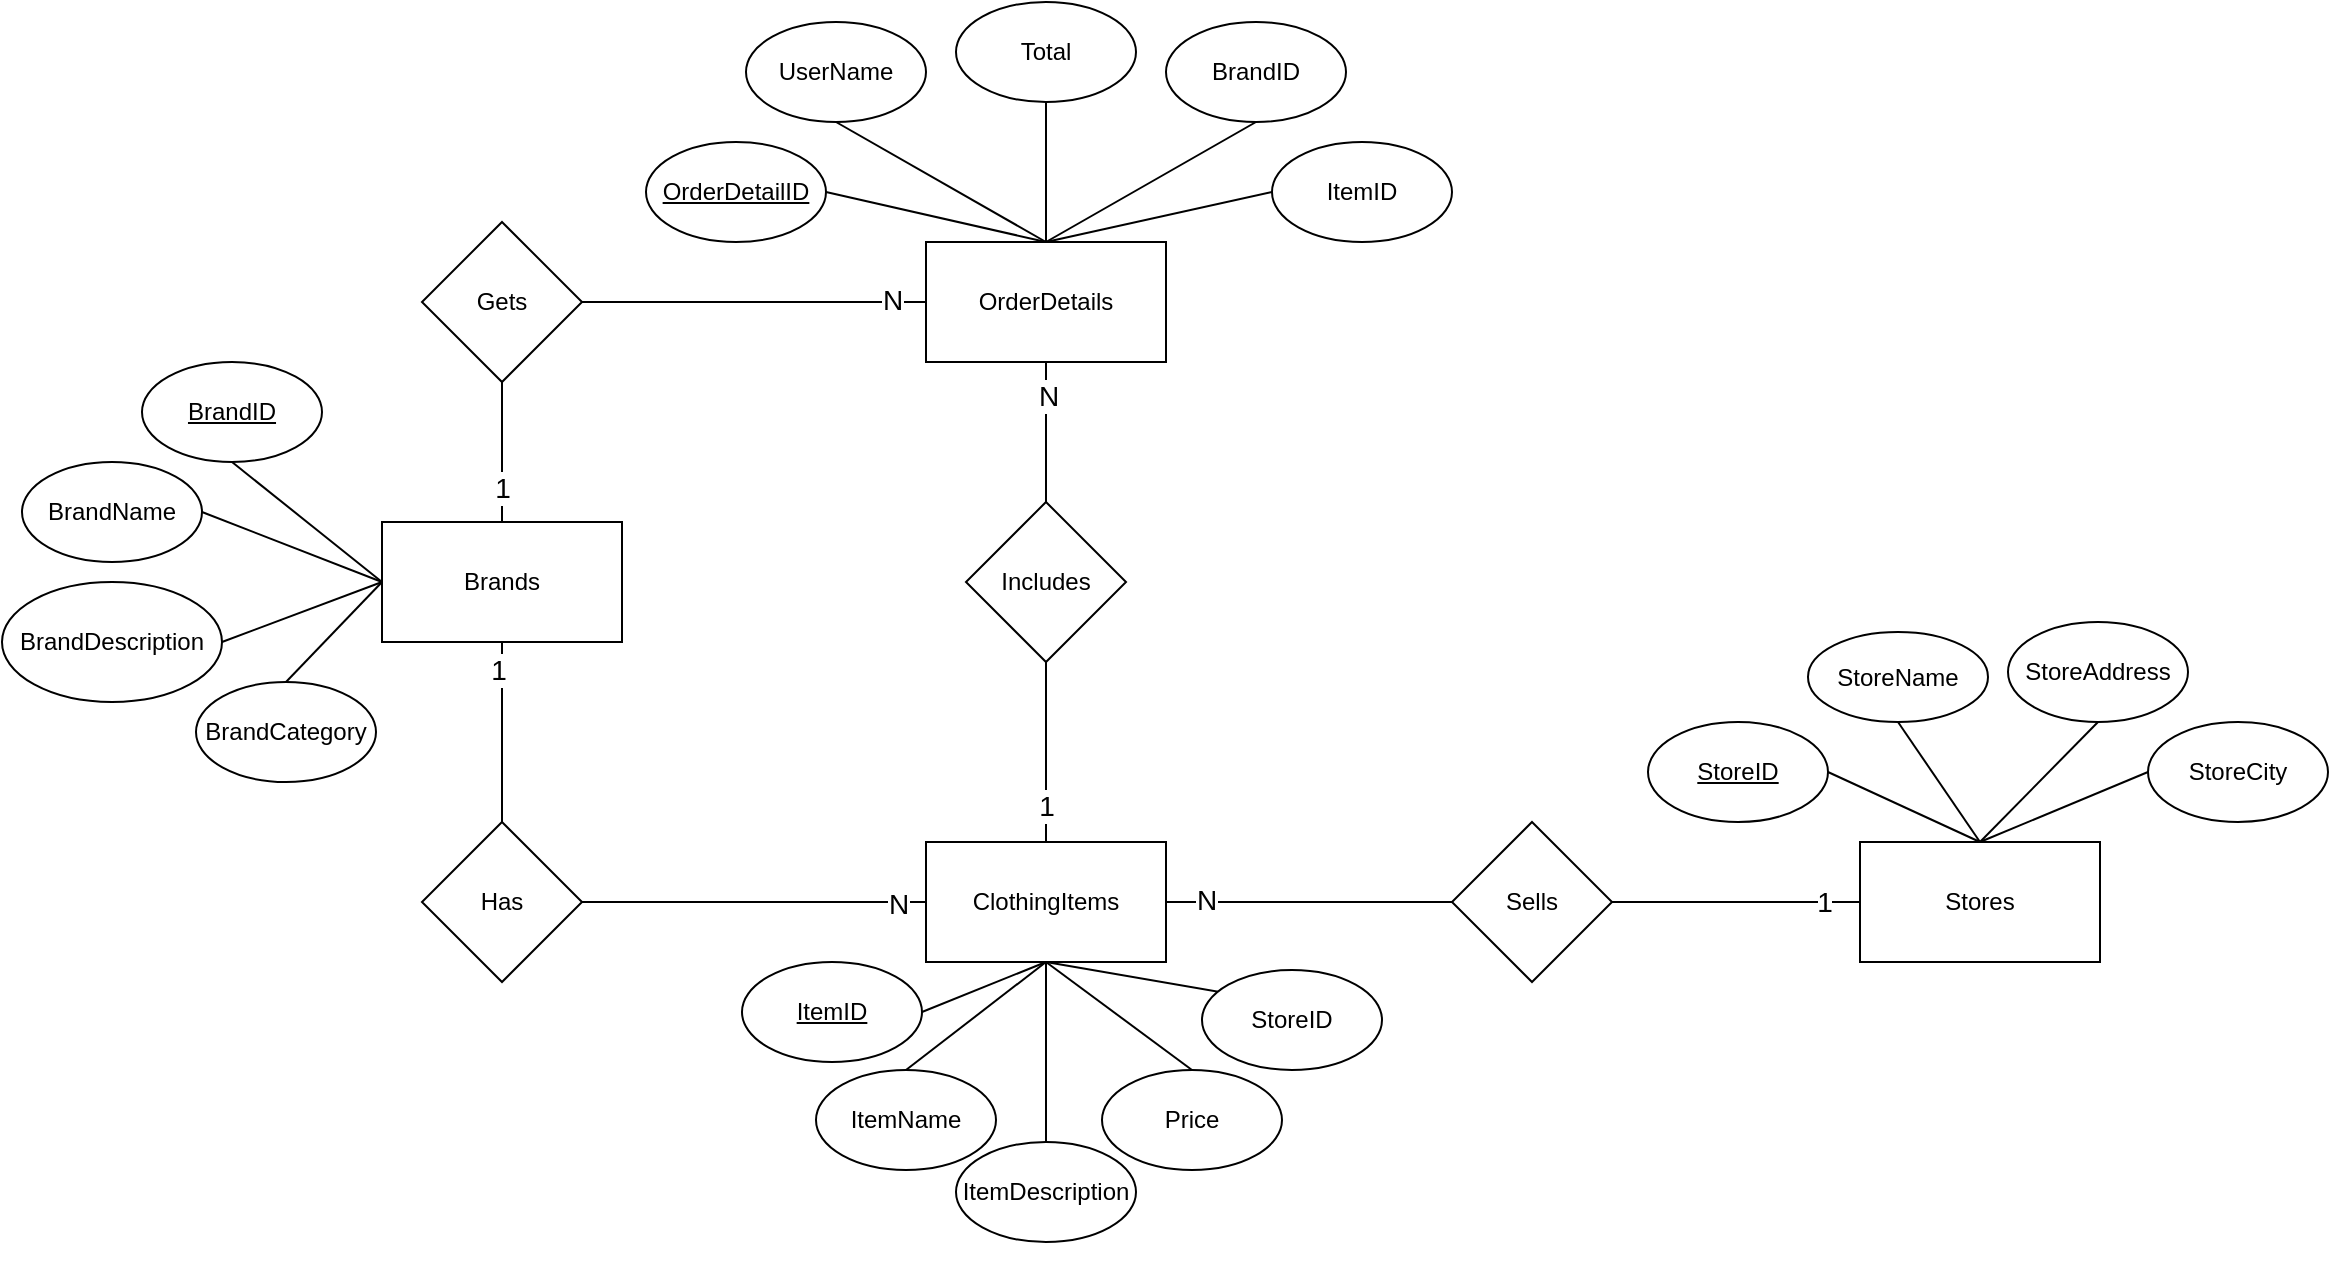 <mxfile version="21.1.5" type="device">
  <diagram id="R2lEEEUBdFMjLlhIrx00" name="Page-1">
    <mxGraphModel dx="2524" dy="1814" grid="1" gridSize="10" guides="1" tooltips="1" connect="1" arrows="1" fold="1" page="1" pageScale="1" pageWidth="850" pageHeight="1100" math="0" shadow="0" extFonts="Permanent Marker^https://fonts.googleapis.com/css?family=Permanent+Marker">
      <root>
        <mxCell id="0" />
        <mxCell id="1" parent="0" />
        <mxCell id="yi3LNq6UX8K5NBdRygYQ-1" value="Brands" style="rounded=0;whiteSpace=wrap;html=1;" parent="1" vertex="1">
          <mxGeometry x="-110" y="-450" width="120" height="60" as="geometry" />
        </mxCell>
        <mxCell id="yi3LNq6UX8K5NBdRygYQ-2" value="Stores" style="rounded=0;whiteSpace=wrap;html=1;" parent="1" vertex="1">
          <mxGeometry x="629" y="-290" width="120" height="60" as="geometry" />
        </mxCell>
        <mxCell id="yi3LNq6UX8K5NBdRygYQ-3" value="ClothingItems" style="rounded=0;whiteSpace=wrap;html=1;" parent="1" vertex="1">
          <mxGeometry x="162" y="-290" width="120" height="60" as="geometry" />
        </mxCell>
        <mxCell id="yi3LNq6UX8K5NBdRygYQ-4" value="OrderDetails" style="rounded=0;whiteSpace=wrap;html=1;" parent="1" vertex="1">
          <mxGeometry x="162" y="-590" width="120" height="60" as="geometry" />
        </mxCell>
        <mxCell id="yi3LNq6UX8K5NBdRygYQ-10" value="Has" style="rhombus;whiteSpace=wrap;html=1;" parent="1" vertex="1">
          <mxGeometry x="-90" y="-300" width="80" height="80" as="geometry" />
        </mxCell>
        <mxCell id="yi3LNq6UX8K5NBdRygYQ-11" value="Gets" style="rhombus;whiteSpace=wrap;html=1;" parent="1" vertex="1">
          <mxGeometry x="-90" y="-600" width="80" height="80" as="geometry" />
        </mxCell>
        <mxCell id="yi3LNq6UX8K5NBdRygYQ-14" value="" style="endArrow=none;html=1;rounded=0;entryX=0;entryY=0.5;entryDx=0;entryDy=0;exitX=1;exitY=0.5;exitDx=0;exitDy=0;" parent="1" source="yi3LNq6UX8K5NBdRygYQ-11" target="yi3LNq6UX8K5NBdRygYQ-4" edge="1">
          <mxGeometry width="50" height="50" relative="1" as="geometry">
            <mxPoint x="70" y="-460" as="sourcePoint" />
            <mxPoint x="120" y="-510" as="targetPoint" />
          </mxGeometry>
        </mxCell>
        <mxCell id="yi3LNq6UX8K5NBdRygYQ-95" value="&lt;font style=&quot;font-size: 14px;&quot;&gt;N&lt;/font&gt;" style="edgeLabel;html=1;align=center;verticalAlign=middle;resizable=0;points=[];" parent="yi3LNq6UX8K5NBdRygYQ-14" vertex="1" connectable="0">
          <mxGeometry x="0.802" y="1" relative="1" as="geometry">
            <mxPoint as="offset" />
          </mxGeometry>
        </mxCell>
        <mxCell id="yi3LNq6UX8K5NBdRygYQ-15" value="" style="endArrow=none;html=1;rounded=0;exitX=0.5;exitY=0;exitDx=0;exitDy=0;" parent="1" source="yi3LNq6UX8K5NBdRygYQ-1" target="yi3LNq6UX8K5NBdRygYQ-11" edge="1">
          <mxGeometry width="50" height="50" relative="1" as="geometry">
            <mxPoint x="-40" y="-480" as="sourcePoint" />
            <mxPoint x="10" y="-530" as="targetPoint" />
          </mxGeometry>
        </mxCell>
        <mxCell id="yi3LNq6UX8K5NBdRygYQ-96" value="&lt;font style=&quot;font-size: 14px;&quot;&gt;1&lt;/font&gt;" style="edgeLabel;html=1;align=center;verticalAlign=middle;resizable=0;points=[];" parent="yi3LNq6UX8K5NBdRygYQ-15" vertex="1" connectable="0">
          <mxGeometry x="-0.514" relative="1" as="geometry">
            <mxPoint as="offset" />
          </mxGeometry>
        </mxCell>
        <mxCell id="yi3LNq6UX8K5NBdRygYQ-16" value="" style="endArrow=none;html=1;rounded=0;entryX=0.5;entryY=1;entryDx=0;entryDy=0;exitX=0.5;exitY=0;exitDx=0;exitDy=0;" parent="1" source="yi3LNq6UX8K5NBdRygYQ-10" target="yi3LNq6UX8K5NBdRygYQ-1" edge="1">
          <mxGeometry width="50" height="50" relative="1" as="geometry">
            <mxPoint x="-50" y="-310" as="sourcePoint" />
            <mxPoint x="-50" y="-390" as="targetPoint" />
          </mxGeometry>
        </mxCell>
        <mxCell id="yi3LNq6UX8K5NBdRygYQ-84" value="&lt;font style=&quot;font-size: 14px;&quot;&gt;1&lt;/font&gt;" style="edgeLabel;html=1;align=center;verticalAlign=middle;resizable=0;points=[];" parent="yi3LNq6UX8K5NBdRygYQ-16" vertex="1" connectable="0">
          <mxGeometry x="0.689" y="2" relative="1" as="geometry">
            <mxPoint as="offset" />
          </mxGeometry>
        </mxCell>
        <mxCell id="yi3LNq6UX8K5NBdRygYQ-19" value="" style="endArrow=none;html=1;rounded=0;exitX=1;exitY=0.5;exitDx=0;exitDy=0;entryX=0;entryY=0.5;entryDx=0;entryDy=0;" parent="1" source="yi3LNq6UX8K5NBdRygYQ-10" target="yi3LNq6UX8K5NBdRygYQ-3" edge="1">
          <mxGeometry width="50" height="50" relative="1" as="geometry">
            <mxPoint x="-10" y="-260.5" as="sourcePoint" />
            <mxPoint x="160" y="-260" as="targetPoint" />
          </mxGeometry>
        </mxCell>
        <mxCell id="yi3LNq6UX8K5NBdRygYQ-85" value="&lt;font style=&quot;font-size: 14px;&quot;&gt;N&lt;/font&gt;" style="edgeLabel;html=1;align=center;verticalAlign=middle;resizable=0;points=[];" parent="yi3LNq6UX8K5NBdRygYQ-19" vertex="1" connectable="0">
          <mxGeometry x="0.837" y="-1" relative="1" as="geometry">
            <mxPoint as="offset" />
          </mxGeometry>
        </mxCell>
        <mxCell id="yi3LNq6UX8K5NBdRygYQ-20" value="" style="endArrow=none;html=1;rounded=0;exitX=1;exitY=0.5;exitDx=0;exitDy=0;entryX=0;entryY=0.5;entryDx=0;entryDy=0;" parent="1" source="yi3LNq6UX8K5NBdRygYQ-22" target="yi3LNq6UX8K5NBdRygYQ-2" edge="1">
          <mxGeometry width="50" height="50" relative="1" as="geometry">
            <mxPoint x="410" y="-270" as="sourcePoint" />
            <mxPoint x="511" y="-370" as="targetPoint" />
          </mxGeometry>
        </mxCell>
        <mxCell id="yi3LNq6UX8K5NBdRygYQ-88" value="&lt;font style=&quot;font-size: 14px;&quot;&gt;1&lt;/font&gt;" style="edgeLabel;html=1;align=center;verticalAlign=middle;resizable=0;points=[];" parent="yi3LNq6UX8K5NBdRygYQ-20" vertex="1" connectable="0">
          <mxGeometry x="0.71" relative="1" as="geometry">
            <mxPoint as="offset" />
          </mxGeometry>
        </mxCell>
        <mxCell id="yi3LNq6UX8K5NBdRygYQ-21" value="" style="endArrow=none;html=1;rounded=0;exitX=1;exitY=0.5;exitDx=0;exitDy=0;entryX=0;entryY=0.5;entryDx=0;entryDy=0;" parent="1" source="yi3LNq6UX8K5NBdRygYQ-3" target="yi3LNq6UX8K5NBdRygYQ-22" edge="1">
          <mxGeometry width="50" height="50" relative="1" as="geometry">
            <mxPoint x="300" y="-260.5" as="sourcePoint" />
            <mxPoint x="330" y="-270" as="targetPoint" />
          </mxGeometry>
        </mxCell>
        <mxCell id="yi3LNq6UX8K5NBdRygYQ-89" value="&lt;font style=&quot;font-size: 14px;&quot;&gt;N&lt;/font&gt;" style="edgeLabel;html=1;align=center;verticalAlign=middle;resizable=0;points=[];" parent="yi3LNq6UX8K5NBdRygYQ-21" vertex="1" connectable="0">
          <mxGeometry x="-0.72" y="1" relative="1" as="geometry">
            <mxPoint as="offset" />
          </mxGeometry>
        </mxCell>
        <mxCell id="yi3LNq6UX8K5NBdRygYQ-22" value="Sells" style="rhombus;whiteSpace=wrap;html=1;" parent="1" vertex="1">
          <mxGeometry x="425" y="-300" width="80" height="80" as="geometry" />
        </mxCell>
        <mxCell id="yi3LNq6UX8K5NBdRygYQ-24" value="" style="endArrow=none;html=1;rounded=0;exitX=0.5;exitY=0;exitDx=0;exitDy=0;entryX=0.5;entryY=1;entryDx=0;entryDy=0;" parent="1" source="yi3LNq6UX8K5NBdRygYQ-92" target="yi3LNq6UX8K5NBdRygYQ-4" edge="1">
          <mxGeometry width="50" height="50" relative="1" as="geometry">
            <mxPoint x="222" y="-460" as="sourcePoint" />
            <mxPoint x="260" y="-510" as="targetPoint" />
          </mxGeometry>
        </mxCell>
        <mxCell id="yi3LNq6UX8K5NBdRygYQ-97" value="&lt;font style=&quot;font-size: 14px;&quot;&gt;N&lt;/font&gt;" style="edgeLabel;html=1;align=center;verticalAlign=middle;resizable=0;points=[];" parent="yi3LNq6UX8K5NBdRygYQ-24" vertex="1" connectable="0">
          <mxGeometry x="0.514" y="-1" relative="1" as="geometry">
            <mxPoint as="offset" />
          </mxGeometry>
        </mxCell>
        <mxCell id="yi3LNq6UX8K5NBdRygYQ-25" value="" style="endArrow=none;html=1;rounded=0;exitX=0.5;exitY=0;exitDx=0;exitDy=0;entryX=0.5;entryY=1;entryDx=0;entryDy=0;" parent="1" source="yi3LNq6UX8K5NBdRygYQ-3" target="yi3LNq6UX8K5NBdRygYQ-92" edge="1">
          <mxGeometry width="50" height="50" relative="1" as="geometry">
            <mxPoint x="221.5" y="-310" as="sourcePoint" />
            <mxPoint x="222" y="-380" as="targetPoint" />
          </mxGeometry>
        </mxCell>
        <mxCell id="yi3LNq6UX8K5NBdRygYQ-98" value="&lt;font style=&quot;font-size: 14px;&quot;&gt;1&lt;/font&gt;" style="edgeLabel;html=1;align=center;verticalAlign=middle;resizable=0;points=[];" parent="yi3LNq6UX8K5NBdRygYQ-25" vertex="1" connectable="0">
          <mxGeometry x="-0.6" relative="1" as="geometry">
            <mxPoint as="offset" />
          </mxGeometry>
        </mxCell>
        <mxCell id="yi3LNq6UX8K5NBdRygYQ-31" value="" style="group" parent="1" vertex="1" connectable="0">
          <mxGeometry x="22" y="-710" width="390" height="120" as="geometry" />
        </mxCell>
        <mxCell id="yi3LNq6UX8K5NBdRygYQ-26" value="&lt;u&gt;OrderDetailID&lt;/u&gt;" style="ellipse;whiteSpace=wrap;html=1;" parent="yi3LNq6UX8K5NBdRygYQ-31" vertex="1">
          <mxGeometry y="70" width="90" height="50" as="geometry" />
        </mxCell>
        <mxCell id="yi3LNq6UX8K5NBdRygYQ-27" value="BrandID" style="ellipse;whiteSpace=wrap;html=1;" parent="yi3LNq6UX8K5NBdRygYQ-31" vertex="1">
          <mxGeometry x="260" y="10" width="90" height="50" as="geometry" />
        </mxCell>
        <mxCell id="yi3LNq6UX8K5NBdRygYQ-28" value="UserName" style="ellipse;whiteSpace=wrap;html=1;" parent="yi3LNq6UX8K5NBdRygYQ-31" vertex="1">
          <mxGeometry x="50" y="10" width="90" height="50" as="geometry" />
        </mxCell>
        <mxCell id="yi3LNq6UX8K5NBdRygYQ-29" value="ItemID" style="ellipse;whiteSpace=wrap;html=1;" parent="yi3LNq6UX8K5NBdRygYQ-31" vertex="1">
          <mxGeometry x="313" y="70" width="90" height="50" as="geometry" />
        </mxCell>
        <mxCell id="yi3LNq6UX8K5NBdRygYQ-30" value="Total" style="ellipse;whiteSpace=wrap;html=1;" parent="yi3LNq6UX8K5NBdRygYQ-31" vertex="1">
          <mxGeometry x="155" width="90" height="50" as="geometry" />
        </mxCell>
        <mxCell id="yi3LNq6UX8K5NBdRygYQ-54" value="&lt;u&gt;BrandID&lt;/u&gt;" style="ellipse;whiteSpace=wrap;html=1;" parent="1" vertex="1">
          <mxGeometry x="-230" y="-530" width="90" height="50" as="geometry" />
        </mxCell>
        <mxCell id="yi3LNq6UX8K5NBdRygYQ-55" value="BrandName" style="ellipse;whiteSpace=wrap;html=1;" parent="1" vertex="1">
          <mxGeometry x="-290" y="-480" width="90" height="50" as="geometry" />
        </mxCell>
        <mxCell id="yi3LNq6UX8K5NBdRygYQ-56" value="BrandDescription" style="ellipse;whiteSpace=wrap;html=1;" parent="1" vertex="1">
          <mxGeometry x="-300" y="-420" width="110" height="60" as="geometry" />
        </mxCell>
        <mxCell id="yi3LNq6UX8K5NBdRygYQ-57" value="BrandCategory" style="ellipse;whiteSpace=wrap;html=1;" parent="1" vertex="1">
          <mxGeometry x="-203" y="-370" width="90" height="50" as="geometry" />
        </mxCell>
        <mxCell id="yi3LNq6UX8K5NBdRygYQ-58" value="" style="endArrow=none;html=1;rounded=0;entryX=0;entryY=0.5;entryDx=0;entryDy=0;exitX=0.5;exitY=0;exitDx=0;exitDy=0;" parent="1" source="yi3LNq6UX8K5NBdRygYQ-4" target="yi3LNq6UX8K5NBdRygYQ-29" edge="1">
          <mxGeometry width="50" height="50" relative="1" as="geometry">
            <mxPoint x="210" y="-630" as="sourcePoint" />
            <mxPoint x="410" y="-530" as="targetPoint" />
          </mxGeometry>
        </mxCell>
        <mxCell id="yi3LNq6UX8K5NBdRygYQ-59" value="" style="endArrow=none;html=1;rounded=0;entryX=0.5;entryY=1;entryDx=0;entryDy=0;exitX=0.5;exitY=0;exitDx=0;exitDy=0;" parent="1" source="yi3LNq6UX8K5NBdRygYQ-4" target="yi3LNq6UX8K5NBdRygYQ-27" edge="1">
          <mxGeometry width="50" height="50" relative="1" as="geometry">
            <mxPoint x="230" y="-630" as="sourcePoint" />
            <mxPoint x="220" y="-650" as="targetPoint" />
          </mxGeometry>
        </mxCell>
        <mxCell id="yi3LNq6UX8K5NBdRygYQ-60" value="" style="endArrow=none;html=1;rounded=0;entryX=0.5;entryY=1;entryDx=0;entryDy=0;exitX=0.5;exitY=0;exitDx=0;exitDy=0;" parent="1" source="yi3LNq6UX8K5NBdRygYQ-4" target="yi3LNq6UX8K5NBdRygYQ-30" edge="1">
          <mxGeometry width="50" height="50" relative="1" as="geometry">
            <mxPoint x="140" y="-590" as="sourcePoint" />
            <mxPoint x="190" y="-640" as="targetPoint" />
          </mxGeometry>
        </mxCell>
        <mxCell id="yi3LNq6UX8K5NBdRygYQ-61" value="" style="endArrow=none;html=1;rounded=0;entryX=0.5;entryY=1;entryDx=0;entryDy=0;exitX=0.5;exitY=0;exitDx=0;exitDy=0;" parent="1" source="yi3LNq6UX8K5NBdRygYQ-4" target="yi3LNq6UX8K5NBdRygYQ-28" edge="1">
          <mxGeometry width="50" height="50" relative="1" as="geometry">
            <mxPoint x="140" y="-580" as="sourcePoint" />
            <mxPoint x="190" y="-630" as="targetPoint" />
          </mxGeometry>
        </mxCell>
        <mxCell id="yi3LNq6UX8K5NBdRygYQ-62" value="" style="endArrow=none;html=1;rounded=0;entryX=0.5;entryY=0;entryDx=0;entryDy=0;exitX=1;exitY=0.5;exitDx=0;exitDy=0;" parent="1" source="yi3LNq6UX8K5NBdRygYQ-26" target="yi3LNq6UX8K5NBdRygYQ-4" edge="1">
          <mxGeometry width="50" height="50" relative="1" as="geometry">
            <mxPoint x="130" y="-590" as="sourcePoint" />
            <mxPoint x="210" y="-620" as="targetPoint" />
          </mxGeometry>
        </mxCell>
        <mxCell id="yi3LNq6UX8K5NBdRygYQ-63" value="" style="endArrow=none;html=1;rounded=1;entryX=0.5;entryY=1;entryDx=0;entryDy=0;exitX=0;exitY=0.5;exitDx=0;exitDy=0;" parent="1" source="yi3LNq6UX8K5NBdRygYQ-1" target="yi3LNq6UX8K5NBdRygYQ-54" edge="1">
          <mxGeometry width="50" height="50" relative="1" as="geometry">
            <mxPoint x="-130" y="-440" as="sourcePoint" />
            <mxPoint x="-80" y="-490" as="targetPoint" />
          </mxGeometry>
        </mxCell>
        <mxCell id="yi3LNq6UX8K5NBdRygYQ-64" value="" style="endArrow=none;html=1;rounded=0;exitX=1;exitY=0.5;exitDx=0;exitDy=0;entryX=0;entryY=0.5;entryDx=0;entryDy=0;" parent="1" source="yi3LNq6UX8K5NBdRygYQ-55" target="yi3LNq6UX8K5NBdRygYQ-1" edge="1">
          <mxGeometry width="50" height="50" relative="1" as="geometry">
            <mxPoint x="-130" y="-450" as="sourcePoint" />
            <mxPoint x="-80" y="-500" as="targetPoint" />
          </mxGeometry>
        </mxCell>
        <mxCell id="yi3LNq6UX8K5NBdRygYQ-65" value="" style="endArrow=none;html=1;rounded=0;exitX=1;exitY=0.5;exitDx=0;exitDy=0;entryX=0;entryY=0.5;entryDx=0;entryDy=0;" parent="1" source="yi3LNq6UX8K5NBdRygYQ-56" target="yi3LNq6UX8K5NBdRygYQ-1" edge="1">
          <mxGeometry width="50" height="50" relative="1" as="geometry">
            <mxPoint x="-140" y="-455" as="sourcePoint" />
            <mxPoint x="-69.289" y="-505" as="targetPoint" />
          </mxGeometry>
        </mxCell>
        <mxCell id="yi3LNq6UX8K5NBdRygYQ-66" value="" style="endArrow=none;html=1;rounded=0;exitX=0.5;exitY=0;exitDx=0;exitDy=0;" parent="1" source="yi3LNq6UX8K5NBdRygYQ-57" edge="1">
          <mxGeometry width="50" height="50" relative="1" as="geometry">
            <mxPoint x="-200" y="-590" as="sourcePoint" />
            <mxPoint x="-110" y="-420" as="targetPoint" />
          </mxGeometry>
        </mxCell>
        <mxCell id="yi3LNq6UX8K5NBdRygYQ-68" value="" style="endArrow=none;html=1;rounded=0;entryX=0.5;entryY=1;entryDx=0;entryDy=0;exitX=0.5;exitY=0;exitDx=0;exitDy=0;" parent="1" source="yi3LNq6UX8K5NBdRygYQ-45" target="yi3LNq6UX8K5NBdRygYQ-3" edge="1">
          <mxGeometry width="50" height="50" relative="1" as="geometry">
            <mxPoint x="250" y="-150" as="sourcePoint" />
            <mxPoint x="300" y="-200" as="targetPoint" />
          </mxGeometry>
        </mxCell>
        <mxCell id="yi3LNq6UX8K5NBdRygYQ-69" value="" style="endArrow=none;html=1;rounded=0;exitX=1;exitY=0.5;exitDx=0;exitDy=0;entryX=0.5;entryY=1;entryDx=0;entryDy=0;" parent="1" source="yi3LNq6UX8K5NBdRygYQ-47" target="yi3LNq6UX8K5NBdRygYQ-3" edge="1">
          <mxGeometry width="50" height="50" relative="1" as="geometry">
            <mxPoint x="330" y="-260" as="sourcePoint" />
            <mxPoint x="380" y="-310" as="targetPoint" />
          </mxGeometry>
        </mxCell>
        <mxCell id="yi3LNq6UX8K5NBdRygYQ-70" value="" style="endArrow=none;html=1;rounded=0;entryX=0.5;entryY=1;entryDx=0;entryDy=0;exitX=0.5;exitY=0;exitDx=0;exitDy=0;" parent="1" source="yi3LNq6UX8K5NBdRygYQ-44" target="yi3LNq6UX8K5NBdRygYQ-3" edge="1">
          <mxGeometry width="50" height="50" relative="1" as="geometry">
            <mxPoint x="230" y="-150" as="sourcePoint" />
            <mxPoint x="280" y="-200" as="targetPoint" />
          </mxGeometry>
        </mxCell>
        <mxCell id="yi3LNq6UX8K5NBdRygYQ-71" value="" style="endArrow=none;html=1;rounded=0;entryX=0.5;entryY=1;entryDx=0;entryDy=0;exitX=0.5;exitY=0;exitDx=0;exitDy=0;" parent="1" source="yi3LNq6UX8K5NBdRygYQ-48" target="yi3LNq6UX8K5NBdRygYQ-3" edge="1">
          <mxGeometry width="50" height="50" relative="1" as="geometry">
            <mxPoint x="210" y="-40" as="sourcePoint" />
            <mxPoint x="260" y="-90" as="targetPoint" />
          </mxGeometry>
        </mxCell>
        <mxCell id="yi3LNq6UX8K5NBdRygYQ-72" value="" style="endArrow=none;html=1;rounded=0;entryX=0.5;entryY=1;entryDx=0;entryDy=0;exitX=1;exitY=0.5;exitDx=0;exitDy=0;" parent="1" source="yi3LNq6UX8K5NBdRygYQ-42" target="yi3LNq6UX8K5NBdRygYQ-3" edge="1">
          <mxGeometry width="50" height="50" relative="1" as="geometry">
            <mxPoint x="180" y="-50" as="sourcePoint" />
            <mxPoint x="230" y="-100" as="targetPoint" />
          </mxGeometry>
        </mxCell>
        <mxCell id="yi3LNq6UX8K5NBdRygYQ-73" value="" style="group" parent="1" vertex="1" connectable="0">
          <mxGeometry x="70" y="-230" width="390" height="154" as="geometry" />
        </mxCell>
        <mxCell id="yi3LNq6UX8K5NBdRygYQ-42" value="&lt;u&gt;ItemID&lt;/u&gt;" style="ellipse;whiteSpace=wrap;html=1;" parent="yi3LNq6UX8K5NBdRygYQ-73" vertex="1">
          <mxGeometry width="90" height="50" as="geometry" />
        </mxCell>
        <mxCell id="yi3LNq6UX8K5NBdRygYQ-44" value="ItemDescription" style="ellipse;whiteSpace=wrap;html=1;" parent="yi3LNq6UX8K5NBdRygYQ-73" vertex="1">
          <mxGeometry x="107" y="90" width="90" height="50" as="geometry" />
        </mxCell>
        <mxCell id="yi3LNq6UX8K5NBdRygYQ-45" value="Price" style="ellipse;whiteSpace=wrap;html=1;" parent="yi3LNq6UX8K5NBdRygYQ-73" vertex="1">
          <mxGeometry x="180" y="54" width="90" height="50" as="geometry" />
        </mxCell>
        <mxCell id="yi3LNq6UX8K5NBdRygYQ-48" value="ItemName" style="ellipse;whiteSpace=wrap;html=1;" parent="yi3LNq6UX8K5NBdRygYQ-73" vertex="1">
          <mxGeometry x="37" y="54" width="90" height="50" as="geometry" />
        </mxCell>
        <mxCell id="yi3LNq6UX8K5NBdRygYQ-47" value="StoreID" style="ellipse;whiteSpace=wrap;html=1;" parent="yi3LNq6UX8K5NBdRygYQ-73" vertex="1">
          <mxGeometry x="230" y="4" width="90" height="50" as="geometry" />
        </mxCell>
        <mxCell id="yi3LNq6UX8K5NBdRygYQ-74" value="" style="endArrow=none;html=1;rounded=0;entryX=1;entryY=0.5;entryDx=0;entryDy=0;exitX=0.5;exitY=0;exitDx=0;exitDy=0;" parent="1" source="yi3LNq6UX8K5NBdRygYQ-2" target="yi3LNq6UX8K5NBdRygYQ-49" edge="1">
          <mxGeometry width="50" height="50" relative="1" as="geometry">
            <mxPoint x="779" y="-220" as="sourcePoint" />
            <mxPoint x="829" y="-270" as="targetPoint" />
          </mxGeometry>
        </mxCell>
        <mxCell id="yi3LNq6UX8K5NBdRygYQ-75" value="" style="endArrow=none;html=1;rounded=0;entryX=0.5;entryY=1;entryDx=0;entryDy=0;exitX=0.5;exitY=0;exitDx=0;exitDy=0;" parent="1" source="yi3LNq6UX8K5NBdRygYQ-2" target="yi3LNq6UX8K5NBdRygYQ-50" edge="1">
          <mxGeometry width="50" height="50" relative="1" as="geometry">
            <mxPoint x="759" y="-240" as="sourcePoint" />
            <mxPoint x="809" y="-290" as="targetPoint" />
          </mxGeometry>
        </mxCell>
        <mxCell id="yi3LNq6UX8K5NBdRygYQ-76" value="" style="endArrow=none;html=1;rounded=0;entryX=0.5;entryY=1;entryDx=0;entryDy=0;exitX=0.5;exitY=0;exitDx=0;exitDy=0;" parent="1" source="yi3LNq6UX8K5NBdRygYQ-2" target="yi3LNq6UX8K5NBdRygYQ-51" edge="1">
          <mxGeometry width="50" height="50" relative="1" as="geometry">
            <mxPoint x="719" y="-230" as="sourcePoint" />
            <mxPoint x="769" y="-280" as="targetPoint" />
          </mxGeometry>
        </mxCell>
        <mxCell id="yi3LNq6UX8K5NBdRygYQ-77" value="" style="endArrow=none;html=1;rounded=0;entryX=0;entryY=0.5;entryDx=0;entryDy=0;exitX=0.5;exitY=0;exitDx=0;exitDy=0;" parent="1" source="yi3LNq6UX8K5NBdRygYQ-2" target="yi3LNq6UX8K5NBdRygYQ-52" edge="1">
          <mxGeometry width="50" height="50" relative="1" as="geometry">
            <mxPoint x="799" y="-220" as="sourcePoint" />
            <mxPoint x="849" y="-270" as="targetPoint" />
          </mxGeometry>
        </mxCell>
        <mxCell id="yi3LNq6UX8K5NBdRygYQ-82" value="" style="group" parent="1" vertex="1" connectable="0">
          <mxGeometry x="514" y="-400" width="340" height="100" as="geometry" />
        </mxCell>
        <mxCell id="yi3LNq6UX8K5NBdRygYQ-49" value="&lt;u&gt;StoreID&lt;/u&gt;" style="ellipse;whiteSpace=wrap;html=1;" parent="yi3LNq6UX8K5NBdRygYQ-82" vertex="1">
          <mxGeometry x="9" y="50" width="90" height="50" as="geometry" />
        </mxCell>
        <mxCell id="yi3LNq6UX8K5NBdRygYQ-50" value="StoreName" style="ellipse;whiteSpace=wrap;html=1;" parent="yi3LNq6UX8K5NBdRygYQ-82" vertex="1">
          <mxGeometry x="89" y="5" width="90" height="45" as="geometry" />
        </mxCell>
        <mxCell id="yi3LNq6UX8K5NBdRygYQ-51" value="StoreAddress" style="ellipse;whiteSpace=wrap;html=1;" parent="yi3LNq6UX8K5NBdRygYQ-82" vertex="1">
          <mxGeometry x="189" width="90" height="50" as="geometry" />
        </mxCell>
        <mxCell id="yi3LNq6UX8K5NBdRygYQ-52" value="StoreCity" style="ellipse;whiteSpace=wrap;html=1;" parent="yi3LNq6UX8K5NBdRygYQ-82" vertex="1">
          <mxGeometry x="259" y="50" width="90" height="50" as="geometry" />
        </mxCell>
        <mxCell id="yi3LNq6UX8K5NBdRygYQ-92" value="Includes" style="rhombus;whiteSpace=wrap;html=1;" parent="1" vertex="1">
          <mxGeometry x="182" y="-460" width="80" height="80" as="geometry" />
        </mxCell>
      </root>
    </mxGraphModel>
  </diagram>
</mxfile>
